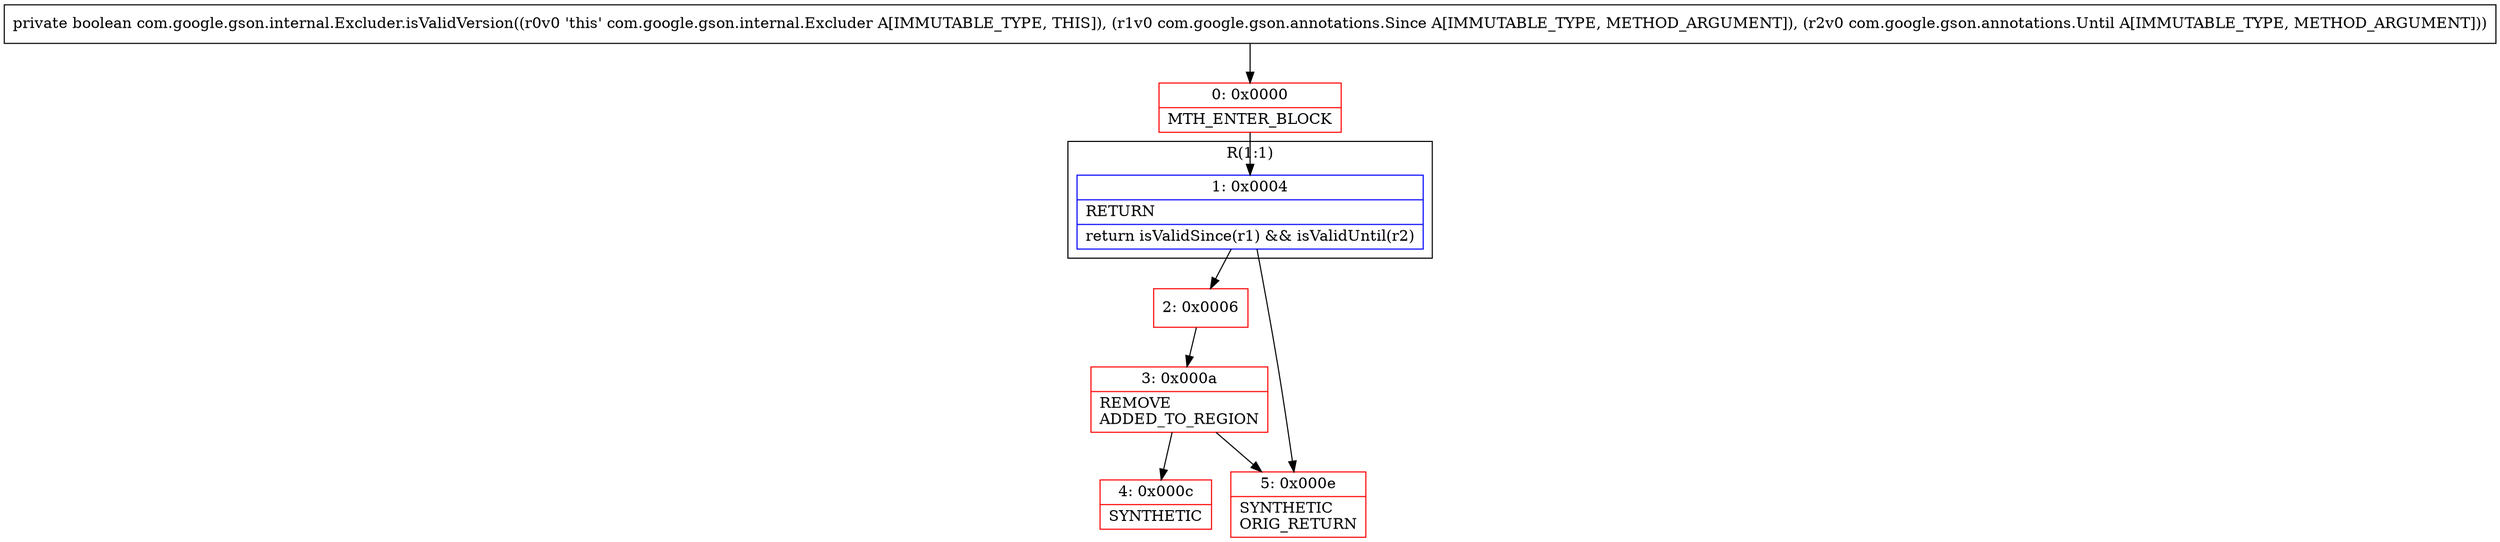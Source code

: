 digraph "CFG forcom.google.gson.internal.Excluder.isValidVersion(Lcom\/google\/gson\/annotations\/Since;Lcom\/google\/gson\/annotations\/Until;)Z" {
subgraph cluster_Region_945048230 {
label = "R(1:1)";
node [shape=record,color=blue];
Node_1 [shape=record,label="{1\:\ 0x0004|RETURN\l|return isValidSince(r1) && isValidUntil(r2)\l}"];
}
Node_0 [shape=record,color=red,label="{0\:\ 0x0000|MTH_ENTER_BLOCK\l}"];
Node_2 [shape=record,color=red,label="{2\:\ 0x0006}"];
Node_3 [shape=record,color=red,label="{3\:\ 0x000a|REMOVE\lADDED_TO_REGION\l}"];
Node_4 [shape=record,color=red,label="{4\:\ 0x000c|SYNTHETIC\l}"];
Node_5 [shape=record,color=red,label="{5\:\ 0x000e|SYNTHETIC\lORIG_RETURN\l}"];
MethodNode[shape=record,label="{private boolean com.google.gson.internal.Excluder.isValidVersion((r0v0 'this' com.google.gson.internal.Excluder A[IMMUTABLE_TYPE, THIS]), (r1v0 com.google.gson.annotations.Since A[IMMUTABLE_TYPE, METHOD_ARGUMENT]), (r2v0 com.google.gson.annotations.Until A[IMMUTABLE_TYPE, METHOD_ARGUMENT])) }"];
MethodNode -> Node_0;
Node_1 -> Node_2;
Node_1 -> Node_5;
Node_0 -> Node_1;
Node_2 -> Node_3;
Node_3 -> Node_4;
Node_3 -> Node_5;
}

